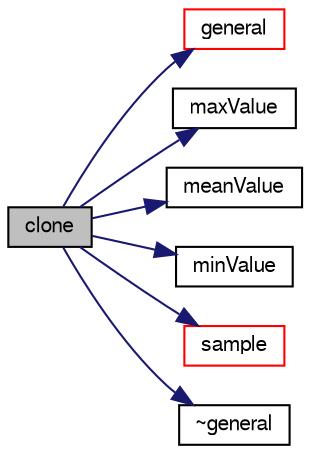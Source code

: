 digraph "clone"
{
  bgcolor="transparent";
  edge [fontname="FreeSans",fontsize="10",labelfontname="FreeSans",labelfontsize="10"];
  node [fontname="FreeSans",fontsize="10",shape=record];
  rankdir="LR";
  Node13 [label="clone",height=0.2,width=0.4,color="black", fillcolor="grey75", style="filled", fontcolor="black"];
  Node13 -> Node14 [color="midnightblue",fontsize="10",style="solid",fontname="FreeSans"];
  Node14 [label="general",height=0.2,width=0.4,color="red",URL="$a23650.html#a11b13bf35967676623bc465725ff24d2",tooltip="Construct from components. "];
  Node13 -> Node18 [color="midnightblue",fontsize="10",style="solid",fontname="FreeSans"];
  Node18 [label="maxValue",height=0.2,width=0.4,color="black",URL="$a23650.html#a6fe5ffd01d2a36f96228dc68682431bf",tooltip="Return the maximum value. "];
  Node13 -> Node19 [color="midnightblue",fontsize="10",style="solid",fontname="FreeSans"];
  Node19 [label="meanValue",height=0.2,width=0.4,color="black",URL="$a23650.html#a0272fc28e271b84940ee851c385650ea",tooltip="Return the mean value. "];
  Node13 -> Node20 [color="midnightblue",fontsize="10",style="solid",fontname="FreeSans"];
  Node20 [label="minValue",height=0.2,width=0.4,color="black",URL="$a23650.html#af648e1dd81dcfda4924705b96bcaf264",tooltip="Return the minimum value. "];
  Node13 -> Node21 [color="midnightblue",fontsize="10",style="solid",fontname="FreeSans"];
  Node21 [label="sample",height=0.2,width=0.4,color="red",URL="$a23650.html#a523eae27d84403d08bdca843c0679d8a",tooltip="Sample the distributionModel. "];
  Node13 -> Node29 [color="midnightblue",fontsize="10",style="solid",fontname="FreeSans"];
  Node29 [label="~general",height=0.2,width=0.4,color="black",URL="$a23650.html#a56b3dce734371843f4aada91a8045b8a",tooltip="Destructor. "];
}
